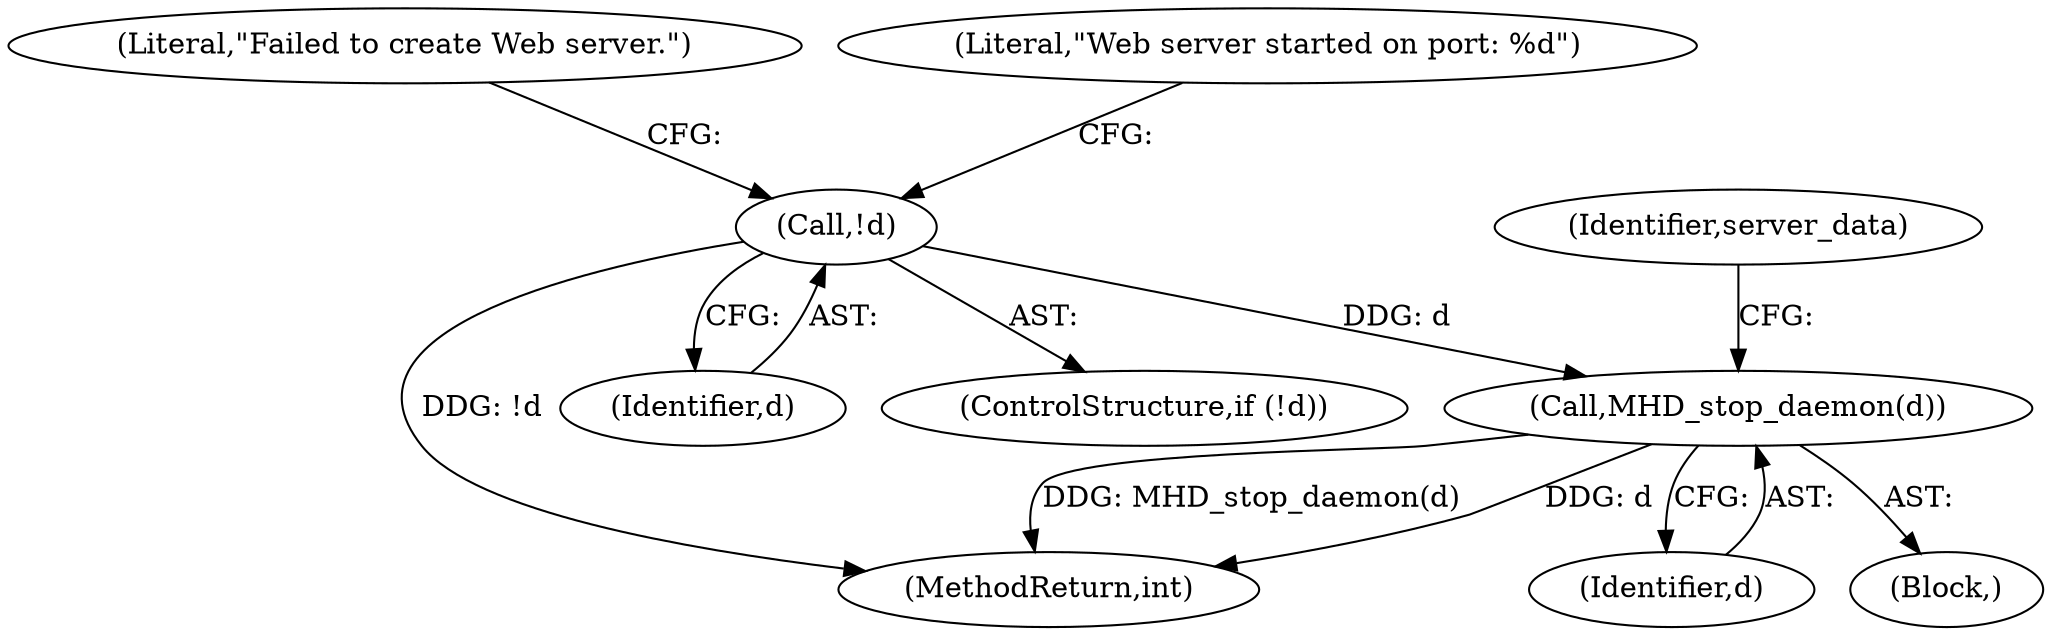 digraph "0_wpitchoune_8b10426dcc0246c1712a99460dd470dcb1cc4d9c_0@pointer" {
"1000393" [label="(Call,MHD_stop_daemon(d))"];
"1000307" [label="(Call,!d)"];
"1000417" [label="(MethodReturn,int)"];
"1000394" [label="(Identifier,d)"];
"1000308" [label="(Identifier,d)"];
"1000312" [label="(Literal,\"Failed to create Web server.\")"];
"1000307" [label="(Call,!d)"];
"1000317" [label="(Literal,\"Web server started on port: %d\")"];
"1000104" [label="(Block,)"];
"1000393" [label="(Call,MHD_stop_daemon(d))"];
"1000306" [label="(ControlStructure,if (!d))"];
"1000397" [label="(Identifier,server_data)"];
"1000393" -> "1000104"  [label="AST: "];
"1000393" -> "1000394"  [label="CFG: "];
"1000394" -> "1000393"  [label="AST: "];
"1000397" -> "1000393"  [label="CFG: "];
"1000393" -> "1000417"  [label="DDG: d"];
"1000393" -> "1000417"  [label="DDG: MHD_stop_daemon(d)"];
"1000307" -> "1000393"  [label="DDG: d"];
"1000307" -> "1000306"  [label="AST: "];
"1000307" -> "1000308"  [label="CFG: "];
"1000308" -> "1000307"  [label="AST: "];
"1000312" -> "1000307"  [label="CFG: "];
"1000317" -> "1000307"  [label="CFG: "];
"1000307" -> "1000417"  [label="DDG: !d"];
}
